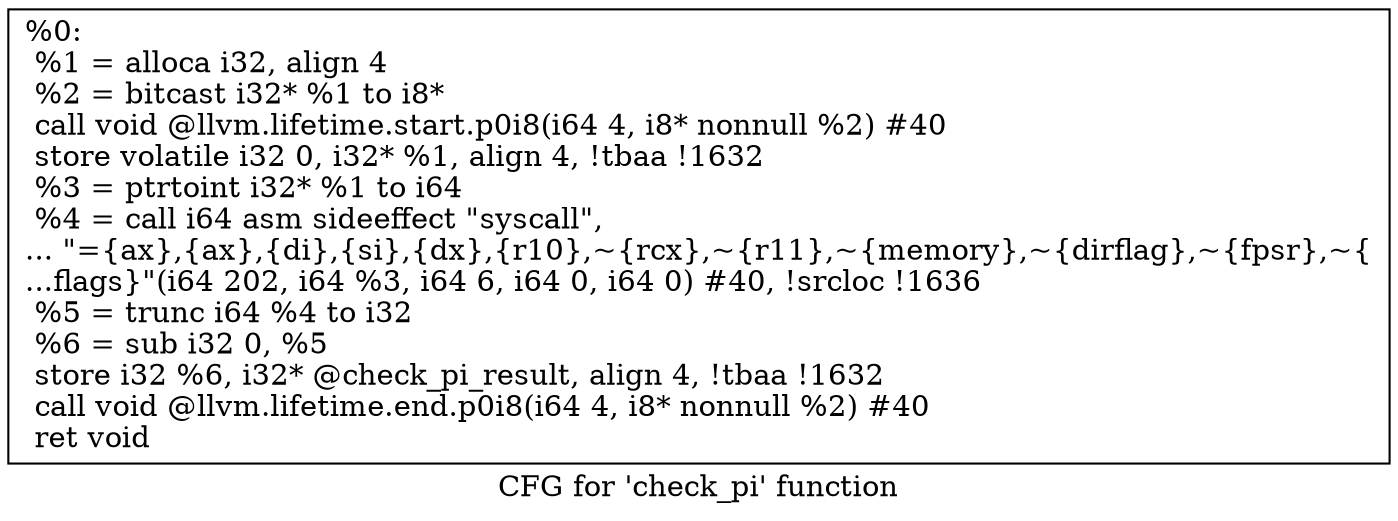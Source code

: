 digraph "CFG for 'check_pi' function" {
	label="CFG for 'check_pi' function";

	Node0x1e8f8e0 [shape=record,label="{%0:\l  %1 = alloca i32, align 4\l  %2 = bitcast i32* %1 to i8*\l  call void @llvm.lifetime.start.p0i8(i64 4, i8* nonnull %2) #40\l  store volatile i32 0, i32* %1, align 4, !tbaa !1632\l  %3 = ptrtoint i32* %1 to i64\l  %4 = call i64 asm sideeffect \"syscall\",\l... \"=\{ax\},\{ax\},\{di\},\{si\},\{dx\},\{r10\},~\{rcx\},~\{r11\},~\{memory\},~\{dirflag\},~\{fpsr\},~\{\l...flags\}\"(i64 202, i64 %3, i64 6, i64 0, i64 0) #40, !srcloc !1636\l  %5 = trunc i64 %4 to i32\l  %6 = sub i32 0, %5\l  store i32 %6, i32* @check_pi_result, align 4, !tbaa !1632\l  call void @llvm.lifetime.end.p0i8(i64 4, i8* nonnull %2) #40\l  ret void\l}"];
}

